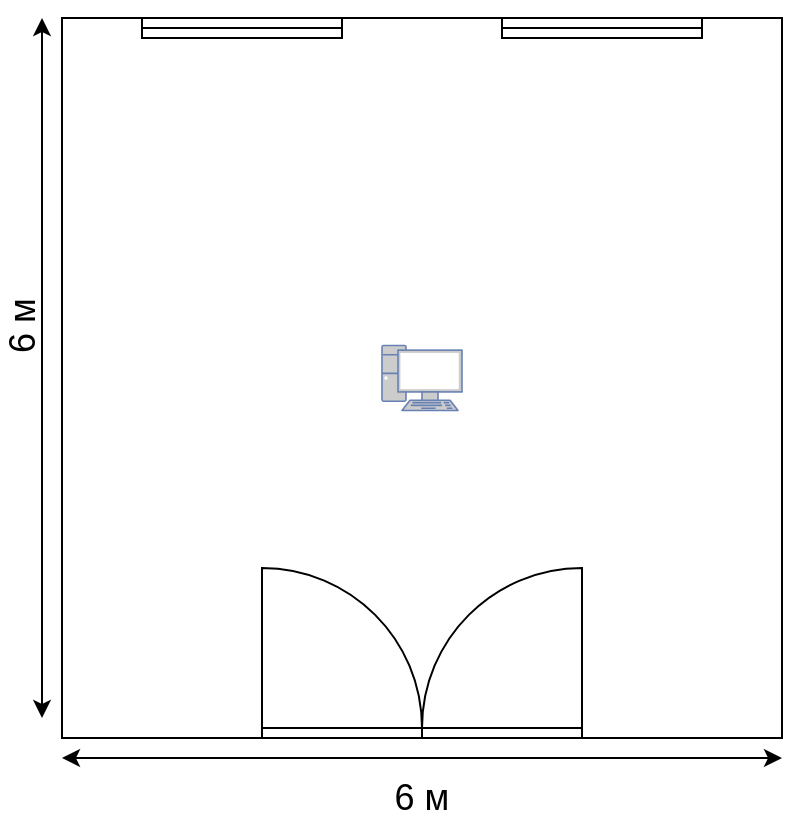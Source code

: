 <mxfile version="14.7.3" type="device"><diagram id="75i-bD13uc0B6S8UnXJb" name="Page-1"><mxGraphModel dx="1240" dy="621" grid="1" gridSize="14" guides="1" tooltips="1" connect="1" arrows="1" fold="1" page="1" pageScale="1" pageWidth="827" pageHeight="1169" math="0" shadow="0"><root><mxCell id="0"/><mxCell id="1" parent="0"/><mxCell id="7UhX_haWHCOE5dtMaF-n-1" value="" style="whiteSpace=wrap;html=1;aspect=fixed;" vertex="1" parent="1"><mxGeometry x="80" y="40" width="360" height="360" as="geometry"/></mxCell><mxCell id="7UhX_haWHCOE5dtMaF-n-2" value="" style="fontColor=#0066CC;verticalAlign=top;verticalLabelPosition=bottom;labelPosition=center;align=center;html=1;outlineConnect=0;fillColor=#CCCCCC;strokeColor=#6881B3;gradientColor=none;gradientDirection=north;strokeWidth=2;shape=mxgraph.networks.pc;" vertex="1" parent="1"><mxGeometry x="240" y="203.75" width="40" height="32.5" as="geometry"/></mxCell><mxCell id="7UhX_haWHCOE5dtMaF-n-5" value="" style="verticalLabelPosition=bottom;html=1;verticalAlign=top;align=center;shape=mxgraph.floorplan.doorDouble;aspect=fixed;rotation=-180;" vertex="1" parent="1"><mxGeometry x="180" y="315" width="160" height="85" as="geometry"/></mxCell><mxCell id="7UhX_haWHCOE5dtMaF-n-6" value="" style="verticalLabelPosition=bottom;html=1;verticalAlign=top;align=center;shape=mxgraph.floorplan.window;" vertex="1" parent="1"><mxGeometry x="120" y="40" width="100" height="10" as="geometry"/></mxCell><mxCell id="7UhX_haWHCOE5dtMaF-n-7" value="" style="verticalLabelPosition=bottom;html=1;verticalAlign=top;align=center;shape=mxgraph.floorplan.window;" vertex="1" parent="1"><mxGeometry x="300" y="40" width="100" height="10" as="geometry"/></mxCell><mxCell id="7UhX_haWHCOE5dtMaF-n-10" value="" style="endArrow=classic;startArrow=classic;html=1;" edge="1" parent="1"><mxGeometry width="50" height="50" relative="1" as="geometry"><mxPoint x="70" y="390" as="sourcePoint"/><mxPoint x="70" y="40" as="targetPoint"/></mxGeometry></mxCell><mxCell id="7UhX_haWHCOE5dtMaF-n-11" value="" style="endArrow=classic;startArrow=classic;html=1;" edge="1" parent="1"><mxGeometry width="50" height="50" relative="1" as="geometry"><mxPoint x="80" y="410" as="sourcePoint"/><mxPoint x="440" y="410" as="targetPoint"/></mxGeometry></mxCell><mxCell id="7UhX_haWHCOE5dtMaF-n-14" value="6 м" style="text;html=1;strokeColor=none;fillColor=none;align=center;verticalAlign=middle;whiteSpace=wrap;rounded=0;fontSize=18;" vertex="1" parent="1"><mxGeometry x="240" y="420" width="40" height="20" as="geometry"/></mxCell><mxCell id="7UhX_haWHCOE5dtMaF-n-15" value="6 м" style="text;html=1;strokeColor=none;fillColor=none;align=center;verticalAlign=middle;whiteSpace=wrap;rounded=0;fontSize=18;rotation=-90;" vertex="1" parent="1"><mxGeometry x="40" y="183.75" width="40" height="20" as="geometry"/></mxCell></root></mxGraphModel></diagram></mxfile>
